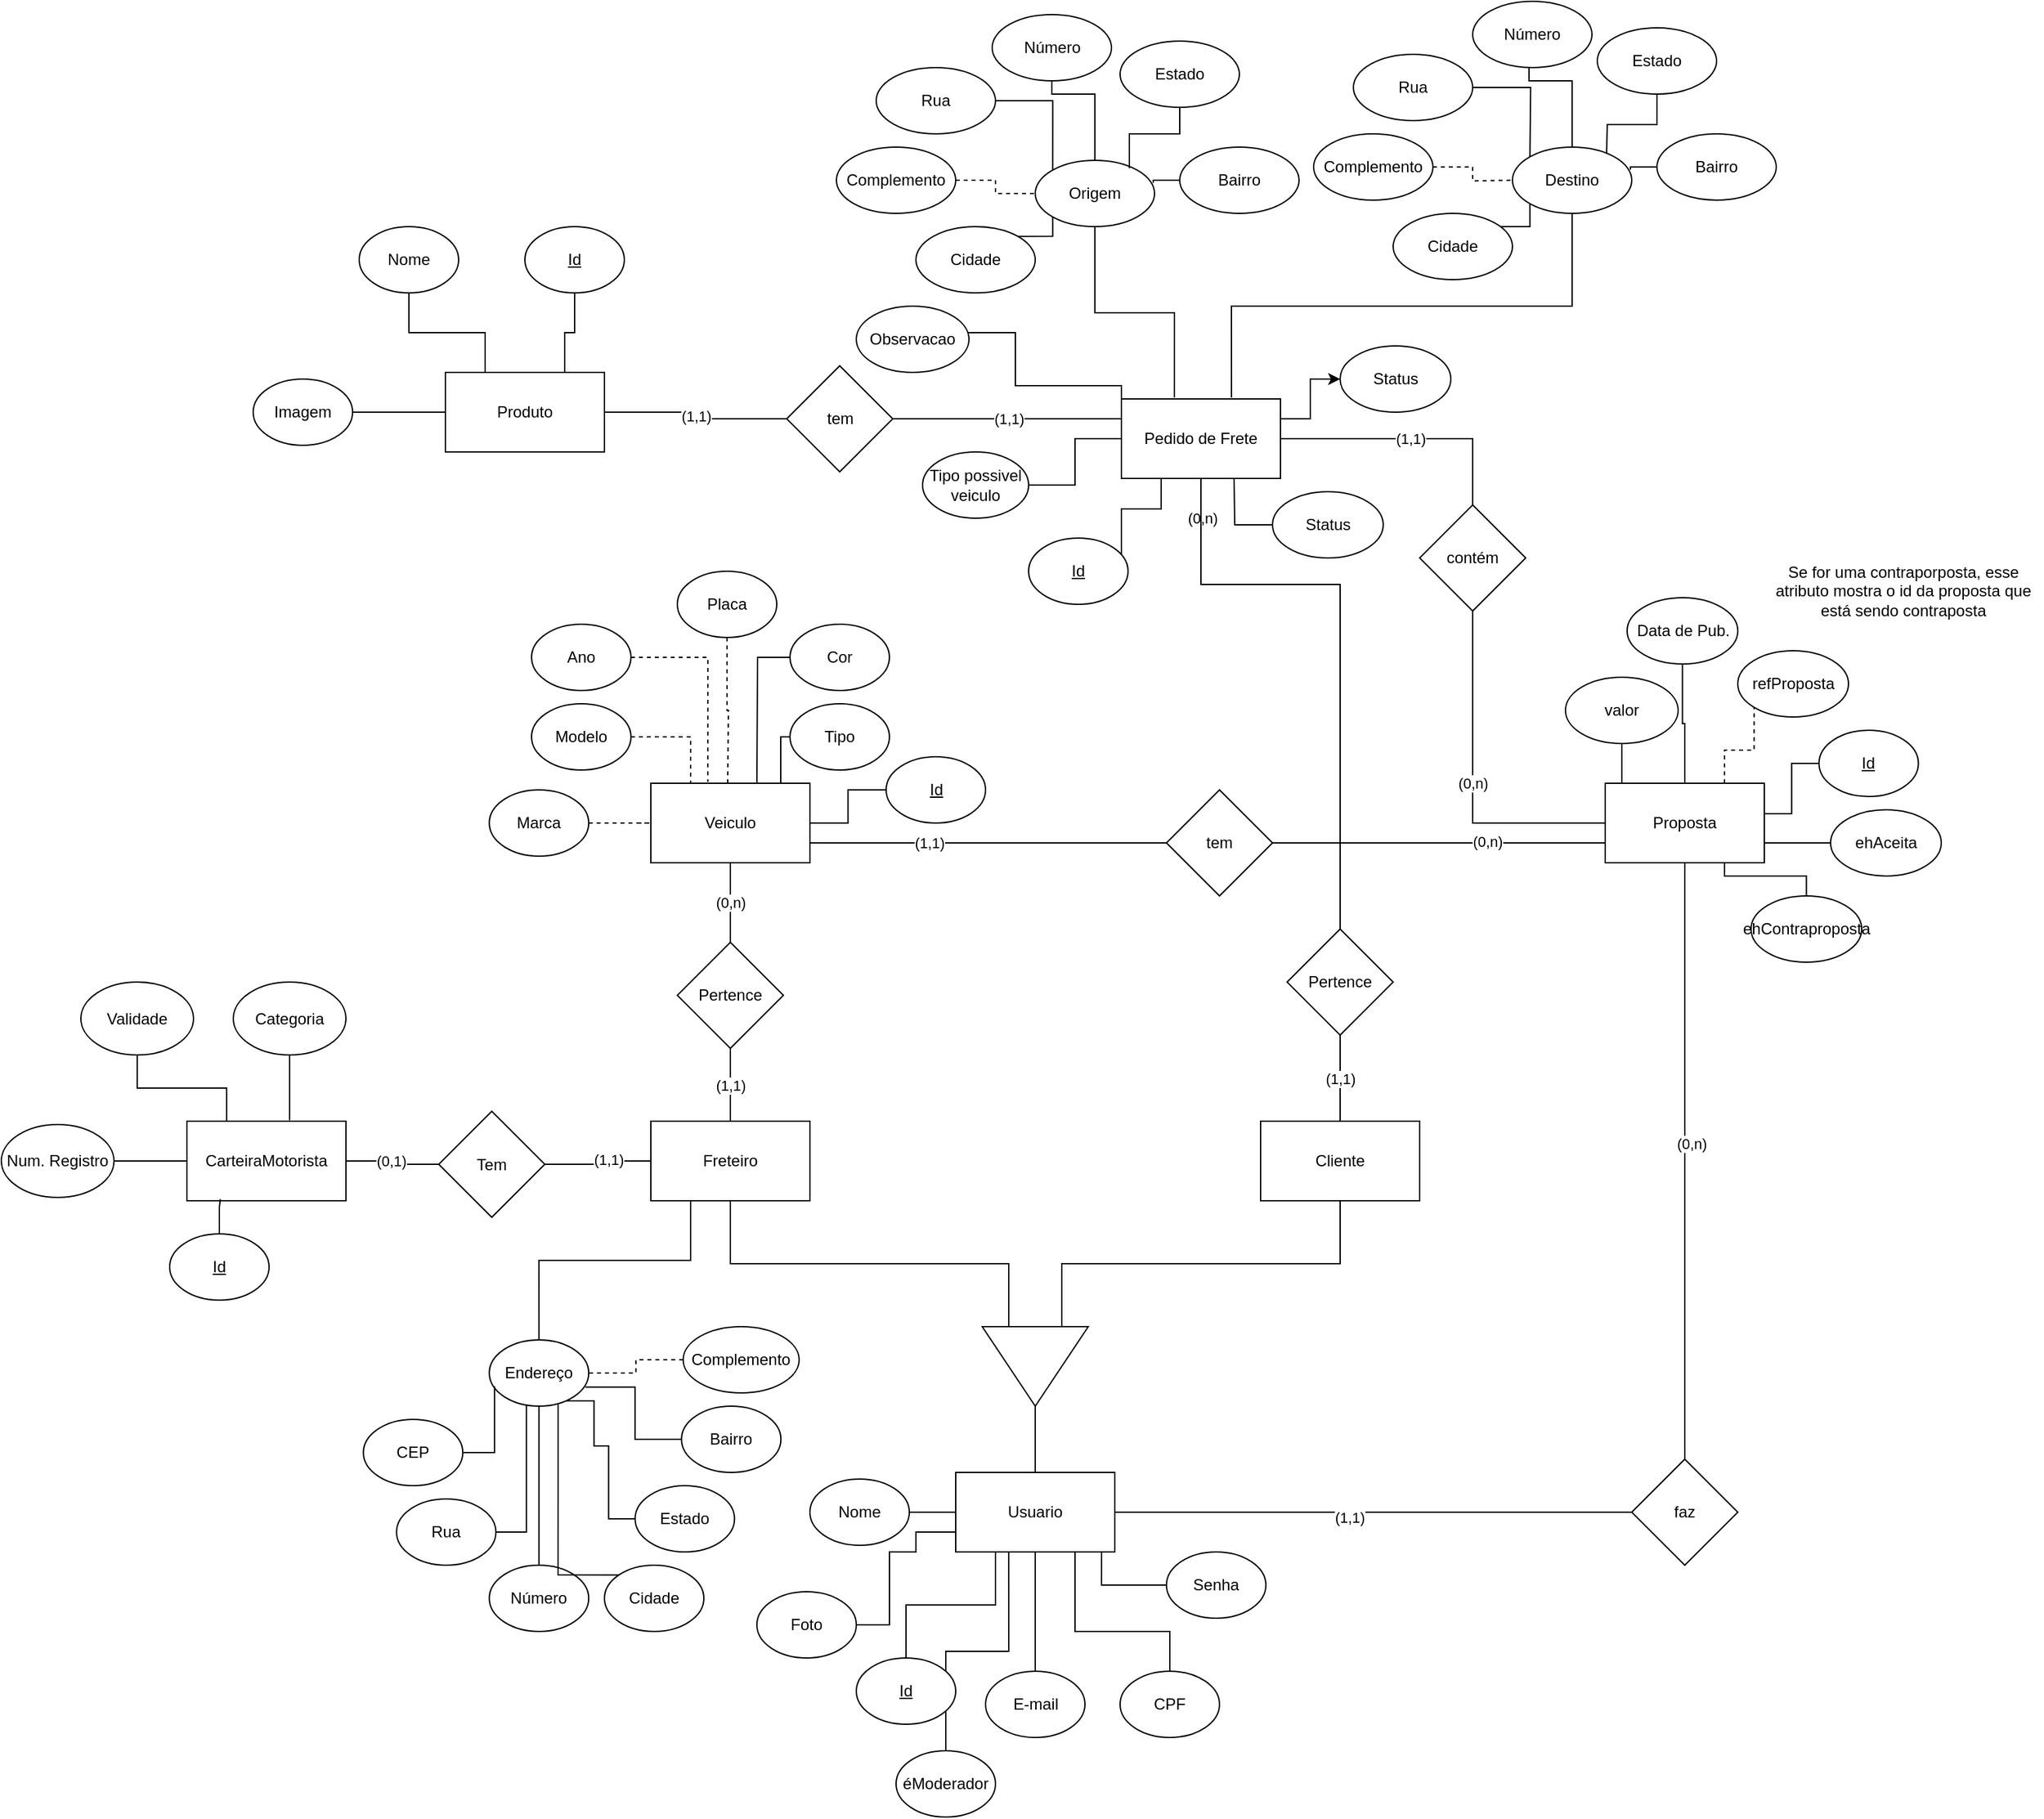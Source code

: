 <mxfile version="20.0.3" type="device"><diagram id="B2rDgu8kX2VoAJ5OoShY" name="Page-1"><mxGraphModel dx="1568" dy="1587" grid="1" gridSize="10" guides="1" tooltips="1" connect="1" arrows="1" fold="1" page="1" pageScale="1" pageWidth="827" pageHeight="1169" math="0" shadow="0"><root><mxCell id="0"/><mxCell id="1" parent="0"/><mxCell id="aHZe08Br_RHFKZcY9J3t-28" value="" style="edgeStyle=orthogonalEdgeStyle;rounded=0;orthogonalLoop=1;jettySize=auto;html=1;endArrow=none;endFill=0;" parent="1" source="aHZe08Br_RHFKZcY9J3t-1" target="aHZe08Br_RHFKZcY9J3t-27" edge="1"><mxGeometry relative="1" as="geometry"/></mxCell><mxCell id="aHZe08Br_RHFKZcY9J3t-35" value="" style="edgeStyle=orthogonalEdgeStyle;rounded=0;orthogonalLoop=1;jettySize=auto;html=1;endArrow=none;endFill=0;" parent="1" source="aHZe08Br_RHFKZcY9J3t-1" target="aHZe08Br_RHFKZcY9J3t-34" edge="1"><mxGeometry relative="1" as="geometry"/></mxCell><mxCell id="aHZe08Br_RHFKZcY9J3t-38" value="(1,1)" style="edgeLabel;html=1;align=center;verticalAlign=middle;resizable=0;points=[];" parent="aHZe08Br_RHFKZcY9J3t-35" vertex="1" connectable="0"><mxGeometry x="-0.092" y="-4" relative="1" as="geometry"><mxPoint as="offset"/></mxGeometry></mxCell><mxCell id="aHZe08Br_RHFKZcY9J3t-1" value="Usuario" style="rounded=0;whiteSpace=wrap;html=1;" parent="1" vertex="1"><mxGeometry x="180" y="540" width="120" height="60" as="geometry"/></mxCell><mxCell id="aHZe08Br_RHFKZcY9J3t-23" value="(1,1)" style="edgeStyle=orthogonalEdgeStyle;rounded=0;orthogonalLoop=1;jettySize=auto;html=1;endArrow=none;endFill=0;" parent="1" source="aHZe08Br_RHFKZcY9J3t-2" target="aHZe08Br_RHFKZcY9J3t-22" edge="1"><mxGeometry relative="1" as="geometry"/></mxCell><mxCell id="aHZe08Br_RHFKZcY9J3t-2" value="Freteiro" style="rounded=0;whiteSpace=wrap;html=1;" parent="1" vertex="1"><mxGeometry x="-50" y="275" width="120" height="60" as="geometry"/></mxCell><mxCell id="aHZe08Br_RHFKZcY9J3t-11" value="(1,1)" style="edgeStyle=orthogonalEdgeStyle;rounded=0;orthogonalLoop=1;jettySize=auto;html=1;endArrow=none;endFill=0;" parent="1" source="aHZe08Br_RHFKZcY9J3t-3" target="aHZe08Br_RHFKZcY9J3t-9" edge="1"><mxGeometry relative="1" as="geometry"/></mxCell><mxCell id="aHZe08Br_RHFKZcY9J3t-3" value="Cliente" style="rounded=0;whiteSpace=wrap;html=1;" parent="1" vertex="1"><mxGeometry x="410" y="275" width="120" height="60" as="geometry"/></mxCell><mxCell id="aHZe08Br_RHFKZcY9J3t-24" value="(0,n)" style="edgeStyle=orthogonalEdgeStyle;rounded=0;orthogonalLoop=1;jettySize=auto;html=1;endArrow=none;endFill=0;" parent="1" source="aHZe08Br_RHFKZcY9J3t-4" target="aHZe08Br_RHFKZcY9J3t-22" edge="1"><mxGeometry relative="1" as="geometry"/></mxCell><mxCell id="hOEVL7CpCra-LfUeyIIS-20" style="edgeStyle=orthogonalEdgeStyle;rounded=0;orthogonalLoop=1;jettySize=auto;html=1;exitX=1;exitY=0.75;exitDx=0;exitDy=0;endArrow=none;endFill=0;" parent="1" source="aHZe08Br_RHFKZcY9J3t-4" target="hOEVL7CpCra-LfUeyIIS-21" edge="1"><mxGeometry relative="1" as="geometry"><mxPoint x="340" y="65.167" as="targetPoint"/></mxGeometry></mxCell><mxCell id="hOEVL7CpCra-LfUeyIIS-25" value="(1,1)" style="edgeLabel;html=1;align=center;verticalAlign=middle;resizable=0;points=[];" parent="hOEVL7CpCra-LfUeyIIS-20" vertex="1" connectable="0"><mxGeometry x="-0.334" relative="1" as="geometry"><mxPoint as="offset"/></mxGeometry></mxCell><mxCell id="aHZe08Br_RHFKZcY9J3t-4" value="Veiculo" style="rounded=0;whiteSpace=wrap;html=1;" parent="1" vertex="1"><mxGeometry x="-50" y="20" width="120" height="60" as="geometry"/></mxCell><mxCell id="aHZe08Br_RHFKZcY9J3t-10" value="(0,n)" style="edgeStyle=orthogonalEdgeStyle;rounded=0;orthogonalLoop=1;jettySize=auto;html=1;endArrow=none;endFill=0;" parent="1" source="aHZe08Br_RHFKZcY9J3t-6" edge="1"><mxGeometry relative="1" as="geometry"><mxPoint x="365" y="-150" as="targetPoint"/></mxGeometry></mxCell><mxCell id="aHZe08Br_RHFKZcY9J3t-14" value="(1,1)" style="edgeStyle=orthogonalEdgeStyle;rounded=0;orthogonalLoop=1;jettySize=auto;html=1;endArrow=none;endFill=0;" parent="1" source="aHZe08Br_RHFKZcY9J3t-6" target="aHZe08Br_RHFKZcY9J3t-12" edge="1"><mxGeometry relative="1" as="geometry"/></mxCell><mxCell id="_xCPRid0rHL6K4NOSIfE-6" style="edgeStyle=orthogonalEdgeStyle;rounded=0;orthogonalLoop=1;jettySize=auto;html=1;exitX=1;exitY=0.25;exitDx=0;exitDy=0;entryX=0;entryY=0.5;entryDx=0;entryDy=0;strokeColor=none;" edge="1" parent="1" source="aHZe08Br_RHFKZcY9J3t-6" target="_xCPRid0rHL6K4NOSIfE-1"><mxGeometry relative="1" as="geometry"/></mxCell><mxCell id="_xCPRid0rHL6K4NOSIfE-7" style="edgeStyle=orthogonalEdgeStyle;rounded=0;orthogonalLoop=1;jettySize=auto;html=1;exitX=1;exitY=0.25;exitDx=0;exitDy=0;strokeColor=default;" edge="1" parent="1" source="aHZe08Br_RHFKZcY9J3t-6" target="_xCPRid0rHL6K4NOSIfE-1"><mxGeometry relative="1" as="geometry"/></mxCell><mxCell id="aHZe08Br_RHFKZcY9J3t-6" value="Pedido de Frete" style="rounded=0;whiteSpace=wrap;html=1;" parent="1" vertex="1"><mxGeometry x="305" y="-270" width="120" height="60" as="geometry"/></mxCell><mxCell id="aHZe08Br_RHFKZcY9J3t-13" value="(0,n)" style="edgeStyle=orthogonalEdgeStyle;rounded=0;orthogonalLoop=1;jettySize=auto;html=1;endArrow=none;endFill=0;" parent="1" source="aHZe08Br_RHFKZcY9J3t-7" target="aHZe08Br_RHFKZcY9J3t-12" edge="1"><mxGeometry relative="1" as="geometry"/></mxCell><mxCell id="Zniwxy5UJbrEyfdIX_g8-7" style="edgeStyle=orthogonalEdgeStyle;rounded=0;orthogonalLoop=1;jettySize=auto;html=1;exitX=0.75;exitY=0;exitDx=0;exitDy=0;entryX=0;entryY=1;entryDx=0;entryDy=0;endArrow=none;endFill=0;dashed=1;" parent="1" source="aHZe08Br_RHFKZcY9J3t-7" target="Zniwxy5UJbrEyfdIX_g8-6" edge="1"><mxGeometry relative="1" as="geometry"/></mxCell><mxCell id="aHZe08Br_RHFKZcY9J3t-7" value="Proposta" style="rounded=0;whiteSpace=wrap;html=1;" parent="1" vertex="1"><mxGeometry x="670" y="20" width="120" height="60" as="geometry"/></mxCell><mxCell id="hOEVL7CpCra-LfUeyIIS-23" style="edgeStyle=orthogonalEdgeStyle;rounded=0;orthogonalLoop=1;jettySize=auto;html=1;entryX=0.75;entryY=1;entryDx=0;entryDy=0;endArrow=none;endFill=0;" parent="1" source="aHZe08Br_RHFKZcY9J3t-9" target="aHZe08Br_RHFKZcY9J3t-6" edge="1"><mxGeometry relative="1" as="geometry"><Array as="points"><mxPoint x="470" y="-130"/><mxPoint x="365" y="-130"/><mxPoint x="365" y="-210"/></Array></mxGeometry></mxCell><mxCell id="aHZe08Br_RHFKZcY9J3t-9" value="Pertence" style="rhombus;whiteSpace=wrap;html=1;rounded=0;" parent="1" vertex="1"><mxGeometry x="430" y="130" width="80" height="80" as="geometry"/></mxCell><mxCell id="aHZe08Br_RHFKZcY9J3t-12" value="contém" style="rhombus;whiteSpace=wrap;html=1;rounded=0;" parent="1" vertex="1"><mxGeometry x="530" y="-190" width="80" height="80" as="geometry"/></mxCell><mxCell id="aHZe08Br_RHFKZcY9J3t-22" value="Pertence" style="rhombus;whiteSpace=wrap;html=1;rounded=0;" parent="1" vertex="1"><mxGeometry x="-30" y="140" width="80" height="80" as="geometry"/></mxCell><mxCell id="aHZe08Br_RHFKZcY9J3t-39" value="" style="edgeStyle=orthogonalEdgeStyle;rounded=0;orthogonalLoop=1;jettySize=auto;html=1;endArrow=none;endFill=0;dashed=1;" parent="1" source="aHZe08Br_RHFKZcY9J3t-26" edge="1"><mxGeometry relative="1" as="geometry"><mxPoint x="-60" y="50" as="targetPoint"/><Array as="points"><mxPoint x="-50" y="50"/><mxPoint x="-50" y="50"/></Array></mxGeometry></mxCell><mxCell id="aHZe08Br_RHFKZcY9J3t-26" value="Marca" style="ellipse;whiteSpace=wrap;html=1;" parent="1" vertex="1"><mxGeometry x="-171.87" y="25" width="75" height="50" as="geometry"/></mxCell><mxCell id="aHZe08Br_RHFKZcY9J3t-30" style="edgeStyle=orthogonalEdgeStyle;rounded=0;orthogonalLoop=1;jettySize=auto;html=1;exitX=0;exitY=0.75;exitDx=0;exitDy=0;entryX=0.5;entryY=1;entryDx=0;entryDy=0;endArrow=none;endFill=0;" parent="1" source="aHZe08Br_RHFKZcY9J3t-27" target="aHZe08Br_RHFKZcY9J3t-2" edge="1"><mxGeometry relative="1" as="geometry"/></mxCell><mxCell id="aHZe08Br_RHFKZcY9J3t-31" style="edgeStyle=orthogonalEdgeStyle;rounded=0;orthogonalLoop=1;jettySize=auto;html=1;exitX=0;exitY=0.25;exitDx=0;exitDy=0;entryX=0.5;entryY=1;entryDx=0;entryDy=0;endArrow=none;endFill=0;" parent="1" source="aHZe08Br_RHFKZcY9J3t-27" target="aHZe08Br_RHFKZcY9J3t-3" edge="1"><mxGeometry relative="1" as="geometry"/></mxCell><mxCell id="aHZe08Br_RHFKZcY9J3t-27" value="" style="triangle;whiteSpace=wrap;html=1;rounded=0;rotation=90;" parent="1" vertex="1"><mxGeometry x="210" y="420" width="60" height="80" as="geometry"/></mxCell><mxCell id="aHZe08Br_RHFKZcY9J3t-36" style="edgeStyle=orthogonalEdgeStyle;rounded=0;orthogonalLoop=1;jettySize=auto;html=1;entryX=0.5;entryY=1;entryDx=0;entryDy=0;endArrow=none;endFill=0;" parent="1" source="aHZe08Br_RHFKZcY9J3t-34" target="aHZe08Br_RHFKZcY9J3t-7" edge="1"><mxGeometry relative="1" as="geometry"/></mxCell><mxCell id="aHZe08Br_RHFKZcY9J3t-37" value="(0,n)" style="edgeLabel;html=1;align=center;verticalAlign=middle;resizable=0;points=[];" parent="aHZe08Br_RHFKZcY9J3t-36" vertex="1" connectable="0"><mxGeometry x="0.058" y="-5" relative="1" as="geometry"><mxPoint as="offset"/></mxGeometry></mxCell><mxCell id="aHZe08Br_RHFKZcY9J3t-34" value="faz" style="rhombus;whiteSpace=wrap;html=1;rounded=0;" parent="1" vertex="1"><mxGeometry x="690" y="530" width="80" height="80" as="geometry"/></mxCell><mxCell id="aHZe08Br_RHFKZcY9J3t-41" value="" style="edgeStyle=orthogonalEdgeStyle;rounded=0;orthogonalLoop=1;jettySize=auto;html=1;endArrow=none;endFill=0;" parent="1" source="aHZe08Br_RHFKZcY9J3t-40" target="aHZe08Br_RHFKZcY9J3t-7" edge="1"><mxGeometry relative="1" as="geometry"><Array as="points"><mxPoint x="690" y="-20"/><mxPoint x="690" y="-20"/></Array></mxGeometry></mxCell><mxCell id="aHZe08Br_RHFKZcY9J3t-40" value="valor" style="ellipse;whiteSpace=wrap;html=1;" parent="1" vertex="1"><mxGeometry x="640" y="-60" width="85" height="50" as="geometry"/></mxCell><mxCell id="aHZe08Br_RHFKZcY9J3t-44" style="edgeStyle=orthogonalEdgeStyle;rounded=0;orthogonalLoop=1;jettySize=auto;html=1;entryX=0.5;entryY=0;entryDx=0;entryDy=0;endArrow=none;endFill=0;" parent="1" source="aHZe08Br_RHFKZcY9J3t-42" target="aHZe08Br_RHFKZcY9J3t-7" edge="1"><mxGeometry relative="1" as="geometry"/></mxCell><mxCell id="aHZe08Br_RHFKZcY9J3t-42" value="Data de Pub." style="ellipse;whiteSpace=wrap;html=1;" parent="1" vertex="1"><mxGeometry x="686.5" y="-120" width="83.5" height="50" as="geometry"/></mxCell><mxCell id="gsihzhbg7AkivfyYFmhZ-50" style="edgeStyle=orthogonalEdgeStyle;rounded=0;orthogonalLoop=1;jettySize=auto;html=1;exitX=0.5;exitY=1;exitDx=0;exitDy=0;entryX=0.333;entryY=-0.017;entryDx=0;entryDy=0;entryPerimeter=0;endArrow=none;endFill=0;" parent="1" source="aHZe08Br_RHFKZcY9J3t-45" target="aHZe08Br_RHFKZcY9J3t-6" edge="1"><mxGeometry relative="1" as="geometry"/></mxCell><mxCell id="aHZe08Br_RHFKZcY9J3t-45" value="Origem" style="ellipse;whiteSpace=wrap;html=1;" parent="1" vertex="1"><mxGeometry x="240" y="-450" width="90" height="50" as="geometry"/></mxCell><mxCell id="gsihzhbg7AkivfyYFmhZ-2" style="edgeStyle=orthogonalEdgeStyle;rounded=0;orthogonalLoop=1;jettySize=auto;html=1;entryX=0.25;entryY=0;entryDx=0;entryDy=0;endArrow=none;endFill=0;dashed=1;" parent="1" source="gsihzhbg7AkivfyYFmhZ-1" target="aHZe08Br_RHFKZcY9J3t-4" edge="1"><mxGeometry relative="1" as="geometry"/></mxCell><mxCell id="gsihzhbg7AkivfyYFmhZ-1" value="Modelo" style="ellipse;whiteSpace=wrap;html=1;" parent="1" vertex="1"><mxGeometry x="-140" y="-40" width="75" height="50" as="geometry"/></mxCell><mxCell id="gsihzhbg7AkivfyYFmhZ-36" style="edgeStyle=orthogonalEdgeStyle;rounded=0;orthogonalLoop=1;jettySize=auto;html=1;exitX=1;exitY=0.5;exitDx=0;exitDy=0;entryX=0.358;entryY=-0.017;entryDx=0;entryDy=0;entryPerimeter=0;endArrow=none;endFill=0;dashed=1;" parent="1" source="gsihzhbg7AkivfyYFmhZ-3" target="aHZe08Br_RHFKZcY9J3t-4" edge="1"><mxGeometry relative="1" as="geometry"/></mxCell><mxCell id="gsihzhbg7AkivfyYFmhZ-3" value="Ano" style="ellipse;whiteSpace=wrap;html=1;" parent="1" vertex="1"><mxGeometry x="-140" y="-100" width="75" height="50" as="geometry"/></mxCell><mxCell id="gsihzhbg7AkivfyYFmhZ-6" style="edgeStyle=orthogonalEdgeStyle;rounded=0;orthogonalLoop=1;jettySize=auto;html=1;exitX=1;exitY=0.5;exitDx=0;exitDy=0;entryX=0;entryY=0.5;entryDx=0;entryDy=0;endArrow=none;endFill=0;" parent="1" source="gsihzhbg7AkivfyYFmhZ-5" target="aHZe08Br_RHFKZcY9J3t-1" edge="1"><mxGeometry relative="1" as="geometry"/></mxCell><mxCell id="gsihzhbg7AkivfyYFmhZ-5" value="Nome" style="ellipse;whiteSpace=wrap;html=1;" parent="1" vertex="1"><mxGeometry x="70" y="545" width="75" height="50" as="geometry"/></mxCell><mxCell id="hOEVL7CpCra-LfUeyIIS-28" style="edgeStyle=orthogonalEdgeStyle;rounded=0;orthogonalLoop=1;jettySize=auto;html=1;entryX=0.5;entryY=1;entryDx=0;entryDy=0;endArrow=none;endFill=0;" parent="1" source="gsihzhbg7AkivfyYFmhZ-7" target="aHZe08Br_RHFKZcY9J3t-1" edge="1"><mxGeometry relative="1" as="geometry"/></mxCell><mxCell id="gsihzhbg7AkivfyYFmhZ-7" value="E-mail" style="ellipse;whiteSpace=wrap;html=1;" parent="1" vertex="1"><mxGeometry x="202.5" y="690" width="75" height="50" as="geometry"/></mxCell><mxCell id="hOEVL7CpCra-LfUeyIIS-29" style="edgeStyle=orthogonalEdgeStyle;rounded=0;orthogonalLoop=1;jettySize=auto;html=1;entryX=0.75;entryY=1;entryDx=0;entryDy=0;endArrow=none;endFill=0;" parent="1" source="gsihzhbg7AkivfyYFmhZ-9" target="aHZe08Br_RHFKZcY9J3t-1" edge="1"><mxGeometry relative="1" as="geometry"><Array as="points"><mxPoint x="342" y="660"/><mxPoint x="270" y="660"/></Array></mxGeometry></mxCell><mxCell id="gsihzhbg7AkivfyYFmhZ-9" value="CPF" style="ellipse;whiteSpace=wrap;html=1;" parent="1" vertex="1"><mxGeometry x="304" y="690" width="75" height="50" as="geometry"/></mxCell><mxCell id="hOEVL7CpCra-LfUeyIIS-26" style="edgeStyle=orthogonalEdgeStyle;rounded=0;orthogonalLoop=1;jettySize=auto;html=1;entryX=0.25;entryY=1;entryDx=0;entryDy=0;endArrow=none;endFill=0;" parent="1" source="gsihzhbg7AkivfyYFmhZ-11" target="aHZe08Br_RHFKZcY9J3t-2" edge="1"><mxGeometry relative="1" as="geometry"><Array as="points"><mxPoint x="-134" y="380"/><mxPoint x="-20" y="380"/></Array></mxGeometry></mxCell><mxCell id="gsihzhbg7AkivfyYFmhZ-11" value="Endereço" style="ellipse;whiteSpace=wrap;html=1;" parent="1" vertex="1"><mxGeometry x="-171.87" y="440" width="75" height="50" as="geometry"/></mxCell><mxCell id="gsihzhbg7AkivfyYFmhZ-14" style="edgeStyle=orthogonalEdgeStyle;rounded=0;orthogonalLoop=1;jettySize=auto;html=1;exitX=0;exitY=0.5;exitDx=0;exitDy=0;entryX=0.917;entryY=1;entryDx=0;entryDy=0;entryPerimeter=0;endArrow=none;endFill=0;" parent="1" source="gsihzhbg7AkivfyYFmhZ-13" target="aHZe08Br_RHFKZcY9J3t-1" edge="1"><mxGeometry relative="1" as="geometry"/></mxCell><mxCell id="gsihzhbg7AkivfyYFmhZ-13" value="Senha" style="ellipse;whiteSpace=wrap;html=1;gradientColor=none;shadow=0;sketch=0;" parent="1" vertex="1"><mxGeometry x="339" y="600" width="75" height="50" as="geometry"/></mxCell><mxCell id="gsihzhbg7AkivfyYFmhZ-24" style="edgeStyle=orthogonalEdgeStyle;rounded=0;orthogonalLoop=1;jettySize=auto;html=1;exitX=0.5;exitY=1;exitDx=0;exitDy=0;entryX=0;entryY=0.25;entryDx=0;entryDy=0;endArrow=none;endFill=0;" parent="1" source="gsihzhbg7AkivfyYFmhZ-23" target="aHZe08Br_RHFKZcY9J3t-6" edge="1"><mxGeometry relative="1" as="geometry"><Array as="points"><mxPoint x="225" y="-320"/><mxPoint x="225" y="-280"/><mxPoint x="305" y="-280"/></Array></mxGeometry></mxCell><mxCell id="gsihzhbg7AkivfyYFmhZ-23" value="Observacao" style="ellipse;whiteSpace=wrap;html=1;" parent="1" vertex="1"><mxGeometry x="105" y="-340" width="85" height="50" as="geometry"/></mxCell><mxCell id="gsihzhbg7AkivfyYFmhZ-27" style="edgeStyle=orthogonalEdgeStyle;rounded=0;orthogonalLoop=1;jettySize=auto;html=1;exitX=1;exitY=0.5;exitDx=0;exitDy=0;entryX=0;entryY=0.5;entryDx=0;entryDy=0;endArrow=none;endFill=0;" parent="1" source="gsihzhbg7AkivfyYFmhZ-25" target="aHZe08Br_RHFKZcY9J3t-6" edge="1"><mxGeometry relative="1" as="geometry"/></mxCell><mxCell id="gsihzhbg7AkivfyYFmhZ-25" value="Tipo possivel veiculo" style="ellipse;whiteSpace=wrap;html=1;" parent="1" vertex="1"><mxGeometry x="155" y="-230" width="80" height="50" as="geometry"/></mxCell><mxCell id="gsihzhbg7AkivfyYFmhZ-33" style="edgeStyle=orthogonalEdgeStyle;rounded=0;orthogonalLoop=1;jettySize=auto;html=1;exitX=0.5;exitY=1;exitDx=0;exitDy=0;endArrow=none;endFill=0;dashed=1;" parent="1" source="gsihzhbg7AkivfyYFmhZ-32" edge="1"><mxGeometry relative="1" as="geometry"><mxPoint x="8" y="20" as="targetPoint"/></mxGeometry></mxCell><mxCell id="gsihzhbg7AkivfyYFmhZ-32" value="Placa" style="ellipse;whiteSpace=wrap;html=1;" parent="1" vertex="1"><mxGeometry x="-30" y="-140" width="75" height="50" as="geometry"/></mxCell><mxCell id="gsihzhbg7AkivfyYFmhZ-35" style="edgeStyle=orthogonalEdgeStyle;rounded=0;orthogonalLoop=1;jettySize=auto;html=1;exitX=0;exitY=0.5;exitDx=0;exitDy=0;endArrow=none;endFill=0;" parent="1" source="gsihzhbg7AkivfyYFmhZ-34" edge="1"><mxGeometry relative="1" as="geometry"><mxPoint x="30" y="20" as="targetPoint"/></mxGeometry></mxCell><mxCell id="gsihzhbg7AkivfyYFmhZ-34" value="Cor" style="ellipse;whiteSpace=wrap;html=1;" parent="1" vertex="1"><mxGeometry x="55" y="-100" width="75" height="50" as="geometry"/></mxCell><mxCell id="gsihzhbg7AkivfyYFmhZ-38" style="edgeStyle=orthogonalEdgeStyle;rounded=0;orthogonalLoop=1;jettySize=auto;html=1;exitX=0;exitY=0.5;exitDx=0;exitDy=0;endArrow=none;endFill=0;" parent="1" source="gsihzhbg7AkivfyYFmhZ-37" edge="1"><mxGeometry relative="1" as="geometry"><mxPoint x="48" y="20" as="targetPoint"/><Array as="points"><mxPoint x="48" y="-15"/></Array></mxGeometry></mxCell><mxCell id="gsihzhbg7AkivfyYFmhZ-37" value="Tipo" style="ellipse;whiteSpace=wrap;html=1;" parent="1" vertex="1"><mxGeometry x="55" y="-40" width="75" height="50" as="geometry"/></mxCell><mxCell id="gsihzhbg7AkivfyYFmhZ-45" style="edgeStyle=orthogonalEdgeStyle;rounded=0;orthogonalLoop=1;jettySize=auto;html=1;exitX=1;exitY=0.5;exitDx=0;exitDy=0;entryX=0;entryY=0;entryDx=0;entryDy=0;endArrow=none;endFill=0;" parent="1" source="gsihzhbg7AkivfyYFmhZ-39" target="aHZe08Br_RHFKZcY9J3t-45" edge="1"><mxGeometry relative="1" as="geometry"/></mxCell><mxCell id="gsihzhbg7AkivfyYFmhZ-39" value="Rua" style="ellipse;whiteSpace=wrap;html=1;" parent="1" vertex="1"><mxGeometry x="120" y="-520" width="90" height="50" as="geometry"/></mxCell><mxCell id="gsihzhbg7AkivfyYFmhZ-51" style="edgeStyle=orthogonalEdgeStyle;rounded=0;orthogonalLoop=1;jettySize=auto;html=1;exitX=0.5;exitY=1;exitDx=0;exitDy=0;entryX=0.5;entryY=0;entryDx=0;entryDy=0;endArrow=none;endFill=0;" parent="1" source="gsihzhbg7AkivfyYFmhZ-40" target="aHZe08Br_RHFKZcY9J3t-45" edge="1"><mxGeometry relative="1" as="geometry"><Array as="points"><mxPoint x="253" y="-500"/><mxPoint x="285" y="-500"/></Array></mxGeometry></mxCell><mxCell id="gsihzhbg7AkivfyYFmhZ-40" value="Número" style="ellipse;whiteSpace=wrap;html=1;" parent="1" vertex="1"><mxGeometry x="207.5" y="-560" width="90" height="50" as="geometry"/></mxCell><mxCell id="gsihzhbg7AkivfyYFmhZ-47" style="edgeStyle=orthogonalEdgeStyle;rounded=0;orthogonalLoop=1;jettySize=auto;html=1;exitX=0.5;exitY=1;exitDx=0;exitDy=0;entryX=0.789;entryY=0.12;entryDx=0;entryDy=0;entryPerimeter=0;endArrow=none;endFill=0;" parent="1" source="gsihzhbg7AkivfyYFmhZ-41" target="aHZe08Br_RHFKZcY9J3t-45" edge="1"><mxGeometry relative="1" as="geometry"/></mxCell><mxCell id="gsihzhbg7AkivfyYFmhZ-41" value="Estado" style="ellipse;whiteSpace=wrap;html=1;" parent="1" vertex="1"><mxGeometry x="304" y="-540" width="90" height="50" as="geometry"/></mxCell><mxCell id="gsihzhbg7AkivfyYFmhZ-53" style="edgeStyle=orthogonalEdgeStyle;rounded=0;orthogonalLoop=1;jettySize=auto;html=1;exitX=0;exitY=0.5;exitDx=0;exitDy=0;entryX=0.989;entryY=0.34;entryDx=0;entryDy=0;entryPerimeter=0;endArrow=none;endFill=0;" parent="1" source="gsihzhbg7AkivfyYFmhZ-42" target="aHZe08Br_RHFKZcY9J3t-45" edge="1"><mxGeometry relative="1" as="geometry"/></mxCell><mxCell id="gsihzhbg7AkivfyYFmhZ-42" value="Bairro" style="ellipse;whiteSpace=wrap;html=1;" parent="1" vertex="1"><mxGeometry x="349" y="-460" width="90" height="50" as="geometry"/></mxCell><mxCell id="gsihzhbg7AkivfyYFmhZ-44" style="edgeStyle=orthogonalEdgeStyle;rounded=0;orthogonalLoop=1;jettySize=auto;html=1;exitX=1;exitY=0.5;exitDx=0;exitDy=0;entryX=0;entryY=0.5;entryDx=0;entryDy=0;endArrow=none;endFill=0;dashed=1;" parent="1" source="gsihzhbg7AkivfyYFmhZ-43" target="aHZe08Br_RHFKZcY9J3t-45" edge="1"><mxGeometry relative="1" as="geometry"/></mxCell><mxCell id="gsihzhbg7AkivfyYFmhZ-43" value="Complemento" style="ellipse;whiteSpace=wrap;html=1;" parent="1" vertex="1"><mxGeometry x="90" y="-460" width="90" height="50" as="geometry"/></mxCell><mxCell id="gsihzhbg7AkivfyYFmhZ-54" style="edgeStyle=orthogonalEdgeStyle;rounded=0;orthogonalLoop=1;jettySize=auto;html=1;exitX=1;exitY=0.5;exitDx=0;exitDy=0;entryX=0;entryY=0;entryDx=0;entryDy=0;endArrow=none;endFill=0;" parent="1" source="gsihzhbg7AkivfyYFmhZ-55" edge="1"><mxGeometry relative="1" as="geometry"><mxPoint x="613.18" y="-452.678" as="targetPoint"/></mxGeometry></mxCell><mxCell id="gsihzhbg7AkivfyYFmhZ-55" value="Rua" style="ellipse;whiteSpace=wrap;html=1;" parent="1" vertex="1"><mxGeometry x="480" y="-530" width="90" height="50" as="geometry"/></mxCell><mxCell id="gsihzhbg7AkivfyYFmhZ-56" style="edgeStyle=orthogonalEdgeStyle;rounded=0;orthogonalLoop=1;jettySize=auto;html=1;exitX=0.5;exitY=1;exitDx=0;exitDy=0;entryX=0.5;entryY=0;entryDx=0;entryDy=0;endArrow=none;endFill=0;" parent="1" edge="1"><mxGeometry relative="1" as="geometry"><mxPoint x="612.5" y="-520" as="sourcePoint"/><mxPoint x="645" y="-460" as="targetPoint"/><Array as="points"><mxPoint x="613" y="-510"/><mxPoint x="645" y="-510"/></Array></mxGeometry></mxCell><mxCell id="gsihzhbg7AkivfyYFmhZ-57" style="edgeStyle=orthogonalEdgeStyle;rounded=0;orthogonalLoop=1;jettySize=auto;html=1;exitX=0.5;exitY=1;exitDx=0;exitDy=0;entryX=0.789;entryY=0.12;entryDx=0;entryDy=0;entryPerimeter=0;endArrow=none;endFill=0;" parent="1" source="gsihzhbg7AkivfyYFmhZ-58" edge="1"><mxGeometry relative="1" as="geometry"><mxPoint x="671.01" y="-454" as="targetPoint"/></mxGeometry></mxCell><mxCell id="gsihzhbg7AkivfyYFmhZ-58" value="Estado" style="ellipse;whiteSpace=wrap;html=1;" parent="1" vertex="1"><mxGeometry x="664" y="-550" width="90" height="50" as="geometry"/></mxCell><mxCell id="gsihzhbg7AkivfyYFmhZ-59" style="edgeStyle=orthogonalEdgeStyle;rounded=0;orthogonalLoop=1;jettySize=auto;html=1;exitX=0;exitY=0.5;exitDx=0;exitDy=0;entryX=0.989;entryY=0.34;entryDx=0;entryDy=0;entryPerimeter=0;endArrow=none;endFill=0;" parent="1" source="gsihzhbg7AkivfyYFmhZ-60" edge="1"><mxGeometry relative="1" as="geometry"><mxPoint x="689.01" y="-443" as="targetPoint"/></mxGeometry></mxCell><mxCell id="gsihzhbg7AkivfyYFmhZ-60" value="Bairro" style="ellipse;whiteSpace=wrap;html=1;" parent="1" vertex="1"><mxGeometry x="709" y="-470" width="90" height="50" as="geometry"/></mxCell><mxCell id="gsihzhbg7AkivfyYFmhZ-61" style="edgeStyle=orthogonalEdgeStyle;rounded=0;orthogonalLoop=1;jettySize=auto;html=1;exitX=1;exitY=0.5;exitDx=0;exitDy=0;entryX=0;entryY=0.5;entryDx=0;entryDy=0;endArrow=none;endFill=0;dashed=1;" parent="1" source="gsihzhbg7AkivfyYFmhZ-62" edge="1"><mxGeometry relative="1" as="geometry"><mxPoint x="600" y="-435" as="targetPoint"/></mxGeometry></mxCell><mxCell id="gsihzhbg7AkivfyYFmhZ-62" value="Complemento" style="ellipse;whiteSpace=wrap;html=1;" parent="1" vertex="1"><mxGeometry x="450" y="-470" width="90" height="50" as="geometry"/></mxCell><mxCell id="gsihzhbg7AkivfyYFmhZ-63" value="Número" style="ellipse;whiteSpace=wrap;html=1;" parent="1" vertex="1"><mxGeometry x="570" y="-570" width="90" height="50" as="geometry"/></mxCell><mxCell id="gsihzhbg7AkivfyYFmhZ-65" style="edgeStyle=orthogonalEdgeStyle;rounded=0;orthogonalLoop=1;jettySize=auto;html=1;exitX=0.5;exitY=1;exitDx=0;exitDy=0;entryX=0.692;entryY=-0.017;entryDx=0;entryDy=0;entryPerimeter=0;endArrow=none;endFill=0;" parent="1" source="gsihzhbg7AkivfyYFmhZ-64" target="aHZe08Br_RHFKZcY9J3t-6" edge="1"><mxGeometry relative="1" as="geometry"/></mxCell><mxCell id="gsihzhbg7AkivfyYFmhZ-64" value="Destino" style="ellipse;whiteSpace=wrap;html=1;" parent="1" vertex="1"><mxGeometry x="600" y="-460" width="90" height="50" as="geometry"/></mxCell><mxCell id="gsihzhbg7AkivfyYFmhZ-78" style="edgeStyle=orthogonalEdgeStyle;rounded=0;orthogonalLoop=1;jettySize=auto;html=1;exitX=0.5;exitY=0;exitDx=0;exitDy=0;endArrow=none;endFill=0;" parent="1" source="gsihzhbg7AkivfyYFmhZ-70" target="gsihzhbg7AkivfyYFmhZ-11" edge="1"><mxGeometry relative="1" as="geometry"><mxPoint x="-116.87" y="490" as="targetPoint"/></mxGeometry></mxCell><mxCell id="gsihzhbg7AkivfyYFmhZ-70" value="Número" style="ellipse;whiteSpace=wrap;html=1;" parent="1" vertex="1"><mxGeometry x="-171.87" y="610" width="75" height="50" as="geometry"/></mxCell><mxCell id="gsihzhbg7AkivfyYFmhZ-77" style="edgeStyle=orthogonalEdgeStyle;rounded=0;orthogonalLoop=1;jettySize=auto;html=1;exitX=1;exitY=0.5;exitDx=0;exitDy=0;endArrow=none;endFill=0;" parent="1" source="gsihzhbg7AkivfyYFmhZ-71" target="gsihzhbg7AkivfyYFmhZ-11" edge="1"><mxGeometry relative="1" as="geometry"><mxPoint x="-143.87" y="500" as="targetPoint"/><Array as="points"><mxPoint x="-143.87" y="560"/><mxPoint x="-143.87" y="560"/></Array></mxGeometry></mxCell><mxCell id="gsihzhbg7AkivfyYFmhZ-71" value="Rua" style="ellipse;whiteSpace=wrap;html=1;" parent="1" vertex="1"><mxGeometry x="-241.87" y="560" width="75" height="50" as="geometry"/></mxCell><mxCell id="gsihzhbg7AkivfyYFmhZ-76" style="edgeStyle=orthogonalEdgeStyle;rounded=0;orthogonalLoop=1;jettySize=auto;html=1;exitX=1;exitY=0.5;exitDx=0;exitDy=0;entryX=0.053;entryY=0.7;entryDx=0;entryDy=0;entryPerimeter=0;endArrow=none;endFill=0;" parent="1" source="gsihzhbg7AkivfyYFmhZ-72" target="gsihzhbg7AkivfyYFmhZ-11" edge="1"><mxGeometry relative="1" as="geometry"/></mxCell><mxCell id="gsihzhbg7AkivfyYFmhZ-72" value="CEP" style="ellipse;whiteSpace=wrap;html=1;" parent="1" vertex="1"><mxGeometry x="-266.87" y="500" width="75" height="50" as="geometry"/></mxCell><mxCell id="gsihzhbg7AkivfyYFmhZ-79" style="edgeStyle=orthogonalEdgeStyle;rounded=0;orthogonalLoop=1;jettySize=auto;html=1;exitX=0;exitY=0.5;exitDx=0;exitDy=0;endArrow=none;endFill=0;entryX=0.773;entryY=0.92;entryDx=0;entryDy=0;entryPerimeter=0;" parent="1" source="gsihzhbg7AkivfyYFmhZ-73" target="gsihzhbg7AkivfyYFmhZ-11" edge="1"><mxGeometry relative="1" as="geometry"><mxPoint x="-96.87" y="490" as="targetPoint"/><Array as="points"><mxPoint x="-81.87" y="575"/><mxPoint x="-81.87" y="520"/><mxPoint x="-92.87" y="520"/><mxPoint x="-92.87" y="486"/></Array></mxGeometry></mxCell><mxCell id="gsihzhbg7AkivfyYFmhZ-73" value="Estado" style="ellipse;whiteSpace=wrap;html=1;" parent="1" vertex="1"><mxGeometry x="-61.87" y="550" width="75" height="50" as="geometry"/></mxCell><mxCell id="gsihzhbg7AkivfyYFmhZ-84" style="edgeStyle=orthogonalEdgeStyle;rounded=0;orthogonalLoop=1;jettySize=auto;html=1;exitX=0;exitY=0.5;exitDx=0;exitDy=0;endArrow=none;endFill=0;entryX=0.967;entryY=0.712;entryDx=0;entryDy=0;entryPerimeter=0;" parent="1" source="gsihzhbg7AkivfyYFmhZ-74" target="gsihzhbg7AkivfyYFmhZ-11" edge="1"><mxGeometry relative="1" as="geometry"><mxPoint x="-56.87" y="480" as="targetPoint"/></mxGeometry></mxCell><mxCell id="gsihzhbg7AkivfyYFmhZ-74" value="Bairro" style="ellipse;whiteSpace=wrap;html=1;" parent="1" vertex="1"><mxGeometry x="-26.87" y="490" width="75" height="50" as="geometry"/></mxCell><mxCell id="gsihzhbg7AkivfyYFmhZ-80" value="" style="edgeStyle=orthogonalEdgeStyle;rounded=0;orthogonalLoop=1;jettySize=auto;html=1;endArrow=none;endFill=0;dashed=1;" parent="1" source="gsihzhbg7AkivfyYFmhZ-75" target="gsihzhbg7AkivfyYFmhZ-11" edge="1"><mxGeometry relative="1" as="geometry"/></mxCell><mxCell id="gsihzhbg7AkivfyYFmhZ-75" value="Complemento" style="ellipse;whiteSpace=wrap;html=1;" parent="1" vertex="1"><mxGeometry x="-25.62" y="430" width="87.5" height="50" as="geometry"/></mxCell><mxCell id="hOEVL7CpCra-LfUeyIIS-7" style="edgeStyle=orthogonalEdgeStyle;rounded=0;orthogonalLoop=1;jettySize=auto;html=1;entryX=0.646;entryY=-0.013;entryDx=0;entryDy=0;entryPerimeter=0;endArrow=none;endFill=0;" parent="1" source="gsihzhbg7AkivfyYFmhZ-86" target="hOEVL7CpCra-LfUeyIIS-1" edge="1"><mxGeometry relative="1" as="geometry"/></mxCell><mxCell id="gsihzhbg7AkivfyYFmhZ-86" value="Categoria" style="ellipse;whiteSpace=wrap;html=1;" parent="1" vertex="1"><mxGeometry x="-365" y="170" width="85" height="55" as="geometry"/></mxCell><mxCell id="hOEVL7CpCra-LfUeyIIS-8" style="edgeStyle=orthogonalEdgeStyle;rounded=0;orthogonalLoop=1;jettySize=auto;html=1;entryX=0.25;entryY=0;entryDx=0;entryDy=0;endArrow=none;endFill=0;" parent="1" source="gsihzhbg7AkivfyYFmhZ-87" target="hOEVL7CpCra-LfUeyIIS-1" edge="1"><mxGeometry relative="1" as="geometry"/></mxCell><mxCell id="gsihzhbg7AkivfyYFmhZ-87" value="Validade" style="ellipse;whiteSpace=wrap;html=1;" parent="1" vertex="1"><mxGeometry x="-480" y="170" width="85" height="55" as="geometry"/></mxCell><mxCell id="hOEVL7CpCra-LfUeyIIS-9" style="edgeStyle=orthogonalEdgeStyle;rounded=0;orthogonalLoop=1;jettySize=auto;html=1;entryX=0;entryY=0.5;entryDx=0;entryDy=0;endArrow=none;endFill=0;" parent="1" source="gsihzhbg7AkivfyYFmhZ-88" target="hOEVL7CpCra-LfUeyIIS-1" edge="1"><mxGeometry relative="1" as="geometry"/></mxCell><mxCell id="gsihzhbg7AkivfyYFmhZ-88" value="Num. Registro" style="ellipse;whiteSpace=wrap;html=1;" parent="1" vertex="1"><mxGeometry x="-540" y="277.5" width="85" height="55" as="geometry"/></mxCell><mxCell id="hOEVL7CpCra-LfUeyIIS-1" value="CarteiraMotorista" style="rounded=0;whiteSpace=wrap;html=1;" parent="1" vertex="1"><mxGeometry x="-400" y="275" width="120" height="60" as="geometry"/></mxCell><mxCell id="hOEVL7CpCra-LfUeyIIS-3" style="edgeStyle=orthogonalEdgeStyle;rounded=0;orthogonalLoop=1;jettySize=auto;html=1;entryX=0;entryY=0.5;entryDx=0;entryDy=0;endArrow=none;endFill=0;" parent="1" source="hOEVL7CpCra-LfUeyIIS-2" target="aHZe08Br_RHFKZcY9J3t-2" edge="1"><mxGeometry relative="1" as="geometry"/></mxCell><mxCell id="hOEVL7CpCra-LfUeyIIS-4" value="(1,1)" style="edgeLabel;html=1;align=center;verticalAlign=middle;resizable=0;points=[];" parent="hOEVL7CpCra-LfUeyIIS-3" vertex="1" connectable="0"><mxGeometry x="0.223" y="1" relative="1" as="geometry"><mxPoint as="offset"/></mxGeometry></mxCell><mxCell id="hOEVL7CpCra-LfUeyIIS-5" style="edgeStyle=orthogonalEdgeStyle;rounded=0;orthogonalLoop=1;jettySize=auto;html=1;entryX=1;entryY=0.5;entryDx=0;entryDy=0;endArrow=none;endFill=0;" parent="1" source="hOEVL7CpCra-LfUeyIIS-2" target="hOEVL7CpCra-LfUeyIIS-1" edge="1"><mxGeometry relative="1" as="geometry"/></mxCell><mxCell id="hOEVL7CpCra-LfUeyIIS-6" value="(0,1)" style="edgeLabel;html=1;align=center;verticalAlign=middle;resizable=0;points=[];" parent="hOEVL7CpCra-LfUeyIIS-5" vertex="1" connectable="0"><mxGeometry x="0.313" y="1" relative="1" as="geometry"><mxPoint x="9" y="-1" as="offset"/></mxGeometry></mxCell><mxCell id="hOEVL7CpCra-LfUeyIIS-2" value="Tem" style="rhombus;whiteSpace=wrap;html=1;rounded=0;" parent="1" vertex="1"><mxGeometry x="-210" y="267.5" width="80" height="80" as="geometry"/></mxCell><mxCell id="hOEVL7CpCra-LfUeyIIS-11" style="edgeStyle=orthogonalEdgeStyle;rounded=0;orthogonalLoop=1;jettySize=auto;html=1;endArrow=none;endFill=0;" parent="1" source="hOEVL7CpCra-LfUeyIIS-10" target="aHZe08Br_RHFKZcY9J3t-4" edge="1"><mxGeometry relative="1" as="geometry"/></mxCell><mxCell id="hOEVL7CpCra-LfUeyIIS-10" value="&lt;u&gt;Id&lt;/u&gt;" style="ellipse;whiteSpace=wrap;html=1;" parent="1" vertex="1"><mxGeometry x="127.5" width="75" height="50" as="geometry"/></mxCell><mxCell id="hOEVL7CpCra-LfUeyIIS-13" style="edgeStyle=orthogonalEdgeStyle;rounded=0;orthogonalLoop=1;jettySize=auto;html=1;entryX=0.21;entryY=0.98;entryDx=0;entryDy=0;entryPerimeter=0;endArrow=none;endFill=0;" parent="1" source="hOEVL7CpCra-LfUeyIIS-12" target="hOEVL7CpCra-LfUeyIIS-1" edge="1"><mxGeometry relative="1" as="geometry"/></mxCell><mxCell id="hOEVL7CpCra-LfUeyIIS-12" value="&lt;u&gt;Id&lt;/u&gt;" style="ellipse;whiteSpace=wrap;html=1;" parent="1" vertex="1"><mxGeometry x="-413" y="360" width="75" height="50" as="geometry"/></mxCell><mxCell id="hOEVL7CpCra-LfUeyIIS-27" style="edgeStyle=orthogonalEdgeStyle;rounded=0;orthogonalLoop=1;jettySize=auto;html=1;entryX=0.25;entryY=1;entryDx=0;entryDy=0;endArrow=none;endFill=0;" parent="1" source="hOEVL7CpCra-LfUeyIIS-14" target="aHZe08Br_RHFKZcY9J3t-1" edge="1"><mxGeometry relative="1" as="geometry"/></mxCell><mxCell id="hOEVL7CpCra-LfUeyIIS-17" style="edgeStyle=orthogonalEdgeStyle;rounded=0;orthogonalLoop=1;jettySize=auto;html=1;entryX=1;entryY=0.383;entryDx=0;entryDy=0;entryPerimeter=0;endArrow=none;endFill=0;" parent="1" source="hOEVL7CpCra-LfUeyIIS-16" target="aHZe08Br_RHFKZcY9J3t-7" edge="1"><mxGeometry relative="1" as="geometry"/></mxCell><mxCell id="hOEVL7CpCra-LfUeyIIS-16" value="&lt;u&gt;Id&lt;/u&gt;" style="ellipse;whiteSpace=wrap;html=1;" parent="1" vertex="1"><mxGeometry x="831.25" y="-20" width="75" height="50" as="geometry"/></mxCell><mxCell id="hOEVL7CpCra-LfUeyIIS-19" style="edgeStyle=orthogonalEdgeStyle;rounded=0;orthogonalLoop=1;jettySize=auto;html=1;entryX=0.25;entryY=1;entryDx=0;entryDy=0;endArrow=none;endFill=0;" parent="1" source="hOEVL7CpCra-LfUeyIIS-18" target="aHZe08Br_RHFKZcY9J3t-6" edge="1"><mxGeometry relative="1" as="geometry"><Array as="points"><mxPoint x="305" y="-187"/><mxPoint x="335" y="-187"/></Array></mxGeometry></mxCell><mxCell id="hOEVL7CpCra-LfUeyIIS-18" value="&lt;u&gt;Id&lt;/u&gt;" style="ellipse;whiteSpace=wrap;html=1;" parent="1" vertex="1"><mxGeometry x="235" y="-165" width="75" height="50" as="geometry"/></mxCell><mxCell id="hOEVL7CpCra-LfUeyIIS-22" style="edgeStyle=orthogonalEdgeStyle;rounded=0;orthogonalLoop=1;jettySize=auto;html=1;entryX=0;entryY=0.75;entryDx=0;entryDy=0;endArrow=none;endFill=0;" parent="1" source="hOEVL7CpCra-LfUeyIIS-21" target="aHZe08Br_RHFKZcY9J3t-7" edge="1"><mxGeometry relative="1" as="geometry"/></mxCell><mxCell id="hOEVL7CpCra-LfUeyIIS-24" value="(0,n)" style="edgeLabel;html=1;align=center;verticalAlign=middle;resizable=0;points=[];" parent="hOEVL7CpCra-LfUeyIIS-22" vertex="1" connectable="0"><mxGeometry x="0.291" y="1" relative="1" as="geometry"><mxPoint as="offset"/></mxGeometry></mxCell><mxCell id="hOEVL7CpCra-LfUeyIIS-21" value="tem" style="rhombus;whiteSpace=wrap;html=1;" parent="1" vertex="1"><mxGeometry x="339" y="24.997" width="80" height="80" as="geometry"/></mxCell><mxCell id="hOEVL7CpCra-LfUeyIIS-41" value="(1,1)" style="edgeStyle=orthogonalEdgeStyle;rounded=0;orthogonalLoop=1;jettySize=auto;html=1;entryX=0;entryY=0.5;entryDx=0;entryDy=0;endArrow=none;endFill=0;" parent="1" source="hOEVL7CpCra-LfUeyIIS-30" target="hOEVL7CpCra-LfUeyIIS-40" edge="1"><mxGeometry relative="1" as="geometry"/></mxCell><mxCell id="hOEVL7CpCra-LfUeyIIS-30" value="Produto" style="rounded=0;whiteSpace=wrap;html=1;" parent="1" vertex="1"><mxGeometry x="-205" y="-290" width="120" height="60" as="geometry"/></mxCell><mxCell id="hOEVL7CpCra-LfUeyIIS-35" style="edgeStyle=orthogonalEdgeStyle;rounded=0;orthogonalLoop=1;jettySize=auto;html=1;entryX=0.75;entryY=0;entryDx=0;entryDy=0;endArrow=none;endFill=0;" parent="1" source="hOEVL7CpCra-LfUeyIIS-31" target="hOEVL7CpCra-LfUeyIIS-30" edge="1"><mxGeometry relative="1" as="geometry"/></mxCell><mxCell id="hOEVL7CpCra-LfUeyIIS-31" value="&lt;u&gt;Id&lt;/u&gt;" style="ellipse;whiteSpace=wrap;html=1;" parent="1" vertex="1"><mxGeometry x="-145" y="-400" width="75" height="50" as="geometry"/></mxCell><mxCell id="hOEVL7CpCra-LfUeyIIS-34" style="edgeStyle=orthogonalEdgeStyle;rounded=0;orthogonalLoop=1;jettySize=auto;html=1;entryX=0.25;entryY=0;entryDx=0;entryDy=0;endArrow=none;endFill=0;" parent="1" source="hOEVL7CpCra-LfUeyIIS-32" target="hOEVL7CpCra-LfUeyIIS-30" edge="1"><mxGeometry relative="1" as="geometry"/></mxCell><mxCell id="hOEVL7CpCra-LfUeyIIS-32" value="Nome" style="ellipse;whiteSpace=wrap;html=1;" parent="1" vertex="1"><mxGeometry x="-270" y="-400" width="75" height="50" as="geometry"/></mxCell><mxCell id="hOEVL7CpCra-LfUeyIIS-36" style="edgeStyle=orthogonalEdgeStyle;rounded=0;orthogonalLoop=1;jettySize=auto;html=1;entryX=0;entryY=0.5;entryDx=0;entryDy=0;endArrow=none;endFill=0;" parent="1" source="hOEVL7CpCra-LfUeyIIS-33" target="hOEVL7CpCra-LfUeyIIS-30" edge="1"><mxGeometry relative="1" as="geometry"/></mxCell><mxCell id="hOEVL7CpCra-LfUeyIIS-33" value="Imagem" style="ellipse;whiteSpace=wrap;html=1;" parent="1" vertex="1"><mxGeometry x="-350" y="-285" width="75" height="50" as="geometry"/></mxCell><mxCell id="hOEVL7CpCra-LfUeyIIS-38" style="edgeStyle=orthogonalEdgeStyle;rounded=0;orthogonalLoop=1;jettySize=auto;html=1;entryX=0;entryY=0.75;entryDx=0;entryDy=0;endArrow=none;endFill=0;" parent="1" source="hOEVL7CpCra-LfUeyIIS-37" target="aHZe08Br_RHFKZcY9J3t-1" edge="1"><mxGeometry relative="1" as="geometry"><Array as="points"><mxPoint x="130" y="655"/><mxPoint x="130" y="600"/><mxPoint x="150" y="600"/><mxPoint x="150" y="585"/></Array></mxGeometry></mxCell><mxCell id="hOEVL7CpCra-LfUeyIIS-37" value="Foto" style="ellipse;whiteSpace=wrap;html=1;" parent="1" vertex="1"><mxGeometry x="30" y="630" width="75" height="50" as="geometry"/></mxCell><mxCell id="hOEVL7CpCra-LfUeyIIS-42" style="edgeStyle=orthogonalEdgeStyle;rounded=0;orthogonalLoop=1;jettySize=auto;html=1;entryX=0;entryY=0.25;entryDx=0;entryDy=0;endArrow=none;endFill=0;" parent="1" source="hOEVL7CpCra-LfUeyIIS-40" target="aHZe08Br_RHFKZcY9J3t-6" edge="1"><mxGeometry relative="1" as="geometry"/></mxCell><mxCell id="hOEVL7CpCra-LfUeyIIS-43" value="(1,1)" style="edgeLabel;html=1;align=center;verticalAlign=middle;resizable=0;points=[];" parent="hOEVL7CpCra-LfUeyIIS-42" vertex="1" connectable="0"><mxGeometry x="0.22" y="-1" relative="1" as="geometry"><mxPoint x="-18" y="-1" as="offset"/></mxGeometry></mxCell><mxCell id="hOEVL7CpCra-LfUeyIIS-40" value="tem" style="rhombus;whiteSpace=wrap;html=1;" parent="1" vertex="1"><mxGeometry x="52.5" y="-295" width="80" height="80" as="geometry"/></mxCell><mxCell id="Zniwxy5UJbrEyfdIX_g8-3" style="edgeStyle=orthogonalEdgeStyle;rounded=0;orthogonalLoop=1;jettySize=auto;html=1;entryX=1;entryY=0.75;entryDx=0;entryDy=0;endArrow=none;endFill=0;" parent="1" source="hOEVL7CpCra-LfUeyIIS-44" target="aHZe08Br_RHFKZcY9J3t-7" edge="1"><mxGeometry relative="1" as="geometry"/></mxCell><mxCell id="hOEVL7CpCra-LfUeyIIS-44" value="ehAceita" style="ellipse;whiteSpace=wrap;html=1;" parent="1" vertex="1"><mxGeometry x="840" y="40" width="83.5" height="50" as="geometry"/></mxCell><mxCell id="hOEVL7CpCra-LfUeyIIS-47" style="edgeStyle=orthogonalEdgeStyle;rounded=0;orthogonalLoop=1;jettySize=auto;html=1;endArrow=none;endFill=0;" parent="1" source="hOEVL7CpCra-LfUeyIIS-46" edge="1"><mxGeometry relative="1" as="geometry"><mxPoint x="390" y="-210" as="targetPoint"/></mxGeometry></mxCell><mxCell id="hOEVL7CpCra-LfUeyIIS-46" value="Status" style="ellipse;whiteSpace=wrap;html=1;" parent="1" vertex="1"><mxGeometry x="419" y="-200" width="83.5" height="50" as="geometry"/></mxCell><mxCell id="Zniwxy5UJbrEyfdIX_g8-5" style="edgeStyle=orthogonalEdgeStyle;rounded=0;orthogonalLoop=1;jettySize=auto;html=1;entryX=0.75;entryY=1;entryDx=0;entryDy=0;endArrow=none;endFill=0;" parent="1" source="Zniwxy5UJbrEyfdIX_g8-4" target="aHZe08Br_RHFKZcY9J3t-7" edge="1"><mxGeometry relative="1" as="geometry"><Array as="points"><mxPoint x="822" y="90"/><mxPoint x="760" y="90"/></Array></mxGeometry></mxCell><mxCell id="Zniwxy5UJbrEyfdIX_g8-4" value="ehContraproposta" style="ellipse;whiteSpace=wrap;html=1;" parent="1" vertex="1"><mxGeometry x="780" y="105" width="83.5" height="50" as="geometry"/></mxCell><mxCell id="Zniwxy5UJbrEyfdIX_g8-6" value="refProposta" style="ellipse;whiteSpace=wrap;html=1;" parent="1" vertex="1"><mxGeometry x="770" y="-80" width="83.5" height="50" as="geometry"/></mxCell><mxCell id="Zniwxy5UJbrEyfdIX_g8-8" value="Se for uma contraporposta, esse atributo mostra o id da proposta que está sendo contraposta" style="text;html=1;strokeColor=none;fillColor=none;align=center;verticalAlign=middle;whiteSpace=wrap;rounded=0;" parent="1" vertex="1"><mxGeometry x="790" y="-140" width="210" height="30" as="geometry"/></mxCell><mxCell id="Zniwxy5UJbrEyfdIX_g8-11" style="edgeStyle=orthogonalEdgeStyle;rounded=0;orthogonalLoop=1;jettySize=auto;html=1;exitX=0;exitY=0;exitDx=0;exitDy=0;entryX=0.692;entryY=0.975;entryDx=0;entryDy=0;entryPerimeter=0;endArrow=none;endFill=0;" parent="1" source="Zniwxy5UJbrEyfdIX_g8-10" target="gsihzhbg7AkivfyYFmhZ-11" edge="1"><mxGeometry relative="1" as="geometry"/></mxCell><mxCell id="Zniwxy5UJbrEyfdIX_g8-10" value="Cidade" style="ellipse;whiteSpace=wrap;html=1;" parent="1" vertex="1"><mxGeometry x="-85" y="610" width="75" height="50" as="geometry"/></mxCell><mxCell id="Zniwxy5UJbrEyfdIX_g8-13" style="edgeStyle=orthogonalEdgeStyle;rounded=0;orthogonalLoop=1;jettySize=auto;html=1;exitX=1;exitY=0;exitDx=0;exitDy=0;entryX=0;entryY=1;entryDx=0;entryDy=0;endArrow=none;endFill=0;" parent="1" source="Zniwxy5UJbrEyfdIX_g8-12" target="aHZe08Br_RHFKZcY9J3t-45" edge="1"><mxGeometry relative="1" as="geometry"/></mxCell><mxCell id="Zniwxy5UJbrEyfdIX_g8-12" value="Cidade" style="ellipse;whiteSpace=wrap;html=1;" parent="1" vertex="1"><mxGeometry x="150" y="-400" width="90" height="50" as="geometry"/></mxCell><mxCell id="Zniwxy5UJbrEyfdIX_g8-15" style="edgeStyle=orthogonalEdgeStyle;rounded=0;orthogonalLoop=1;jettySize=auto;html=1;entryX=0;entryY=1;entryDx=0;entryDy=0;endArrow=none;endFill=0;" parent="1" source="Zniwxy5UJbrEyfdIX_g8-14" target="gsihzhbg7AkivfyYFmhZ-64" edge="1"><mxGeometry relative="1" as="geometry"><Array as="points"><mxPoint x="613" y="-400"/></Array></mxGeometry></mxCell><mxCell id="Zniwxy5UJbrEyfdIX_g8-14" value="Cidade" style="ellipse;whiteSpace=wrap;html=1;" parent="1" vertex="1"><mxGeometry x="510" y="-410" width="90" height="50" as="geometry"/></mxCell><mxCell id="Zniwxy5UJbrEyfdIX_g8-17" style="edgeStyle=orthogonalEdgeStyle;rounded=0;orthogonalLoop=1;jettySize=auto;html=1;exitX=0.5;exitY=0;exitDx=0;exitDy=0;entryX=0.333;entryY=1;entryDx=0;entryDy=0;entryPerimeter=0;endArrow=none;endFill=0;" parent="1" source="Zniwxy5UJbrEyfdIX_g8-16" target="aHZe08Br_RHFKZcY9J3t-1" edge="1"><mxGeometry relative="1" as="geometry"/></mxCell><mxCell id="Zniwxy5UJbrEyfdIX_g8-16" value="éModerador" style="ellipse;whiteSpace=wrap;html=1;" parent="1" vertex="1"><mxGeometry x="135" y="750" width="75" height="50" as="geometry"/></mxCell><mxCell id="hOEVL7CpCra-LfUeyIIS-14" value="&lt;u&gt;Id&lt;/u&gt;" style="ellipse;whiteSpace=wrap;html=1;" parent="1" vertex="1"><mxGeometry x="105" y="680" width="75" height="50" as="geometry"/></mxCell><mxCell id="_xCPRid0rHL6K4NOSIfE-1" value="Status" style="ellipse;whiteSpace=wrap;html=1;" vertex="1" parent="1"><mxGeometry x="470" y="-310" width="83.5" height="50" as="geometry"/></mxCell></root></mxGraphModel></diagram></mxfile>
